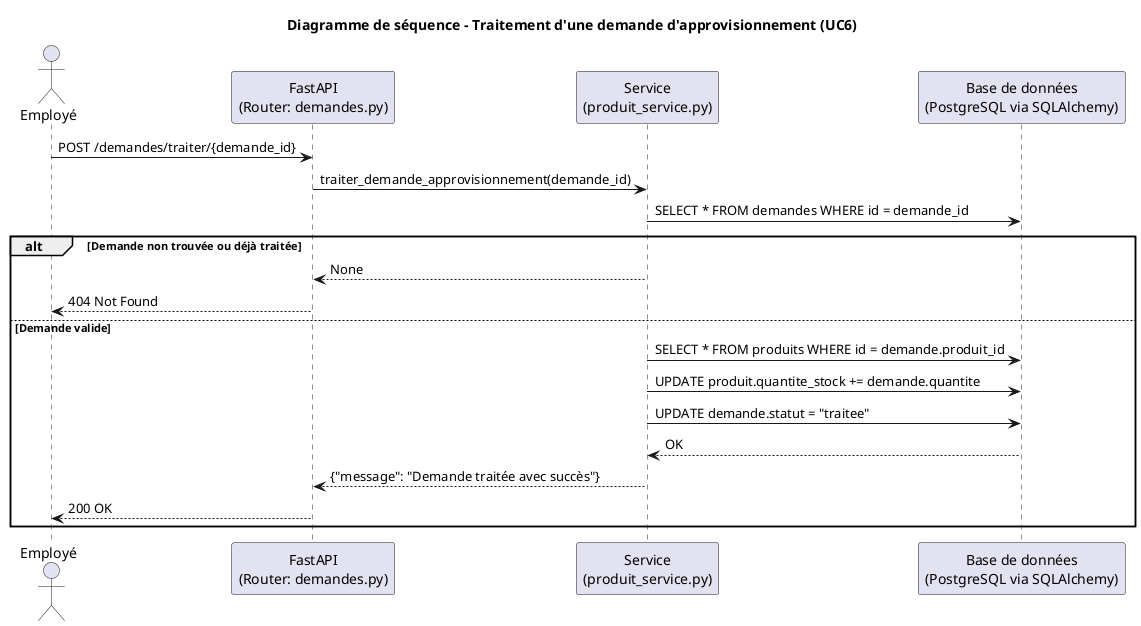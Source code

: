 @startuml
title Diagramme de séquence – Traitement d'une demande d'approvisionnement (UC6)

actor Employé
participant "FastAPI\n(Router: demandes.py)" as API
participant "Service\n(produit_service.py)" as Service
participant "Base de données\n(PostgreSQL via SQLAlchemy)" as BDD

Employé -> API : POST /demandes/traiter/{demande_id}
API -> Service : traiter_demande_approvisionnement(demande_id)

Service -> BDD : SELECT * FROM demandes WHERE id = demande_id
alt Demande non trouvée ou déjà traitée
    Service --> API : None
    API --> Employé : 404 Not Found
else Demande valide
    Service -> BDD : SELECT * FROM produits WHERE id = demande.produit_id
    Service -> BDD : UPDATE produit.quantite_stock += demande.quantite
    Service -> BDD : UPDATE demande.statut = "traitee"
    BDD --> Service : OK
    Service --> API : {"message": "Demande traitée avec succès"}
    API --> Employé : 200 OK
end
@enduml
